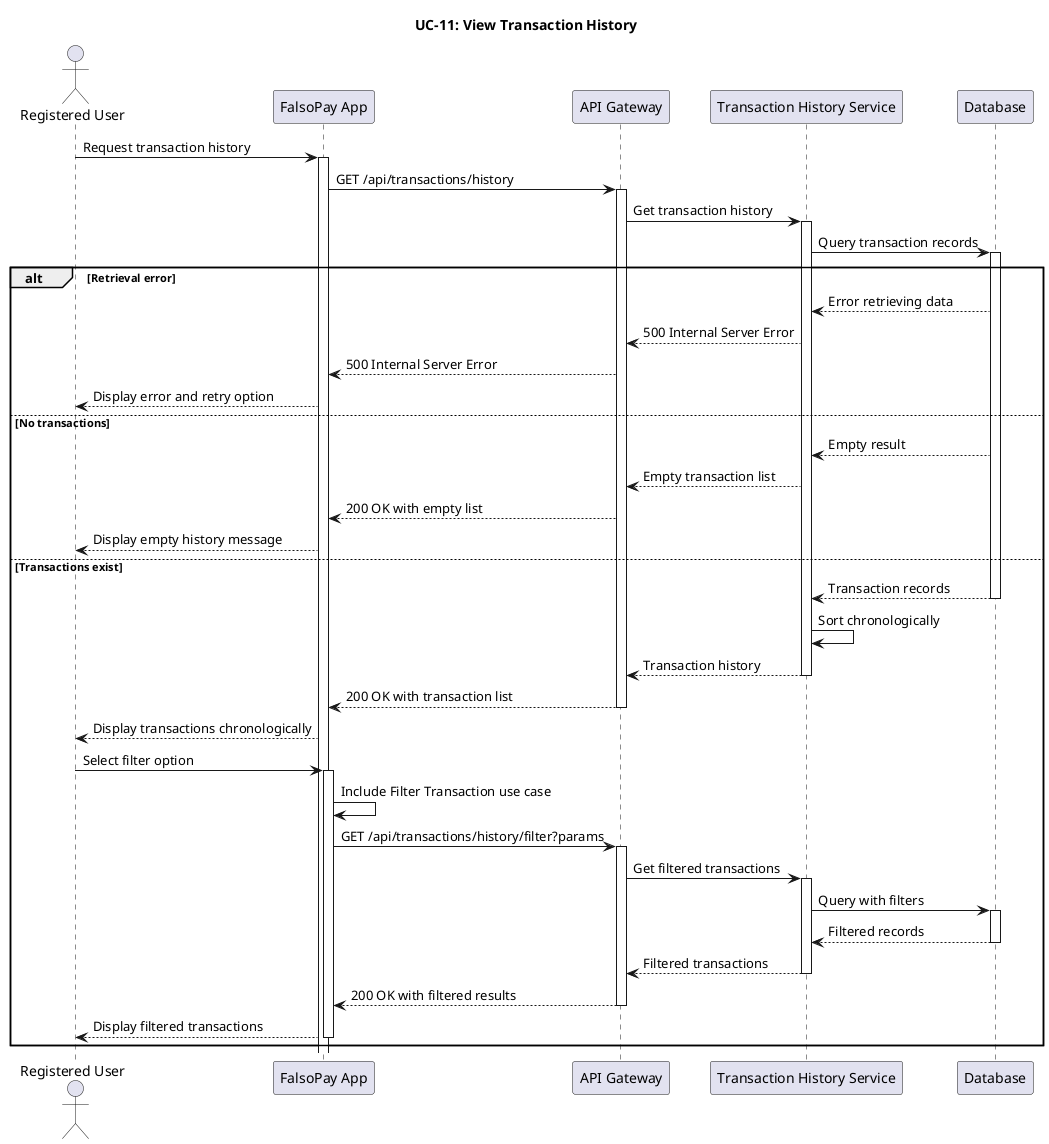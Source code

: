 @startuml UC11-ViewTransactionHistory

actor "Registered User" as User
participant "FalsoPay App" as App
participant "API Gateway" as Gateway
participant "Transaction History Service" as HistoryService
participant "Database" as DB

title UC-11: View Transaction History

User -> App: Request transaction history
activate App

App -> Gateway: GET /api/transactions/history
activate Gateway

Gateway -> HistoryService: Get transaction history
activate HistoryService

HistoryService -> DB: Query transaction records
activate DB

alt Retrieval error
    DB --> HistoryService: Error retrieving data
    HistoryService --> Gateway: 500 Internal Server Error
    Gateway --> App: 500 Internal Server Error
    App --> User: Display error and retry option
else No transactions
    DB --> HistoryService: Empty result
    HistoryService --> Gateway: Empty transaction list
    Gateway --> App: 200 OK with empty list
    App --> User: Display empty history message
else Transactions exist
    DB --> HistoryService: Transaction records
    deactivate DB
    
    HistoryService -> HistoryService: Sort chronologically
    HistoryService --> Gateway: Transaction history
    deactivate HistoryService
    
    Gateway --> App: 200 OK with transaction list
    deactivate Gateway
    
    App --> User: Display transactions chronologically
    
    User -> App: Select filter option
    activate App
    
    App -> App: Include Filter Transaction use case
    
    App -> Gateway: GET /api/transactions/history/filter?params
    activate Gateway
    
    Gateway -> HistoryService: Get filtered transactions
    activate HistoryService
    
    HistoryService -> DB: Query with filters
    activate DB
    DB --> HistoryService: Filtered records
    deactivate DB
    
    HistoryService --> Gateway: Filtered transactions
    deactivate HistoryService
    
    Gateway --> App: 200 OK with filtered results
    deactivate Gateway
    
    App --> User: Display filtered transactions
    deactivate App
end

@enduml 